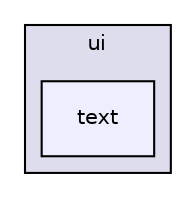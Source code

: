 digraph "text" {
  compound=true
  node [ fontsize="10", fontname="Helvetica"];
  edge [ labelfontsize="10", labelfontname="Helvetica"];
  subgraph clusterdir_fd612b74aa2d313b560515f1c78ec58e {
    graph [ bgcolor="#ddddee", pencolor="black", label="ui" fontname="Helvetica", fontsize="10", URL="dir_fd612b74aa2d313b560515f1c78ec58e.html"]
  dir_c66b53fb0f91463ed4d81811c52b1bd0 [shape=box, label="text", style="filled", fillcolor="#eeeeff", pencolor="black", URL="dir_c66b53fb0f91463ed4d81811c52b1bd0.html"];
  }
}
